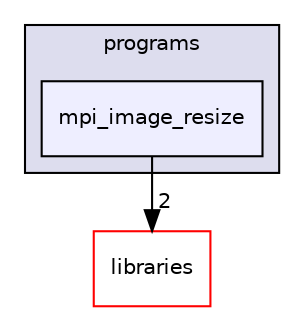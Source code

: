 digraph "xmipp/applications/programs/mpi_image_resize" {
  compound=true
  node [ fontsize="10", fontname="Helvetica"];
  edge [ labelfontsize="10", labelfontname="Helvetica"];
  subgraph clusterdir_592b16dc4070b933e5655da2b0d20bbb {
    graph [ bgcolor="#ddddee", pencolor="black", label="programs" fontname="Helvetica", fontsize="10", URL="dir_592b16dc4070b933e5655da2b0d20bbb.html"]
  dir_5704f1d326acc093c9d510b2b0aaa772 [shape=box, label="mpi_image_resize", style="filled", fillcolor="#eeeeff", pencolor="black", URL="dir_5704f1d326acc093c9d510b2b0aaa772.html"];
  }
  dir_29dba3f3840f20df3b04d1972e99046b [shape=box label="libraries" fillcolor="white" style="filled" color="red" URL="dir_29dba3f3840f20df3b04d1972e99046b.html"];
  dir_5704f1d326acc093c9d510b2b0aaa772->dir_29dba3f3840f20df3b04d1972e99046b [headlabel="2", labeldistance=1.5 headhref="dir_000114_000065.html"];
}
